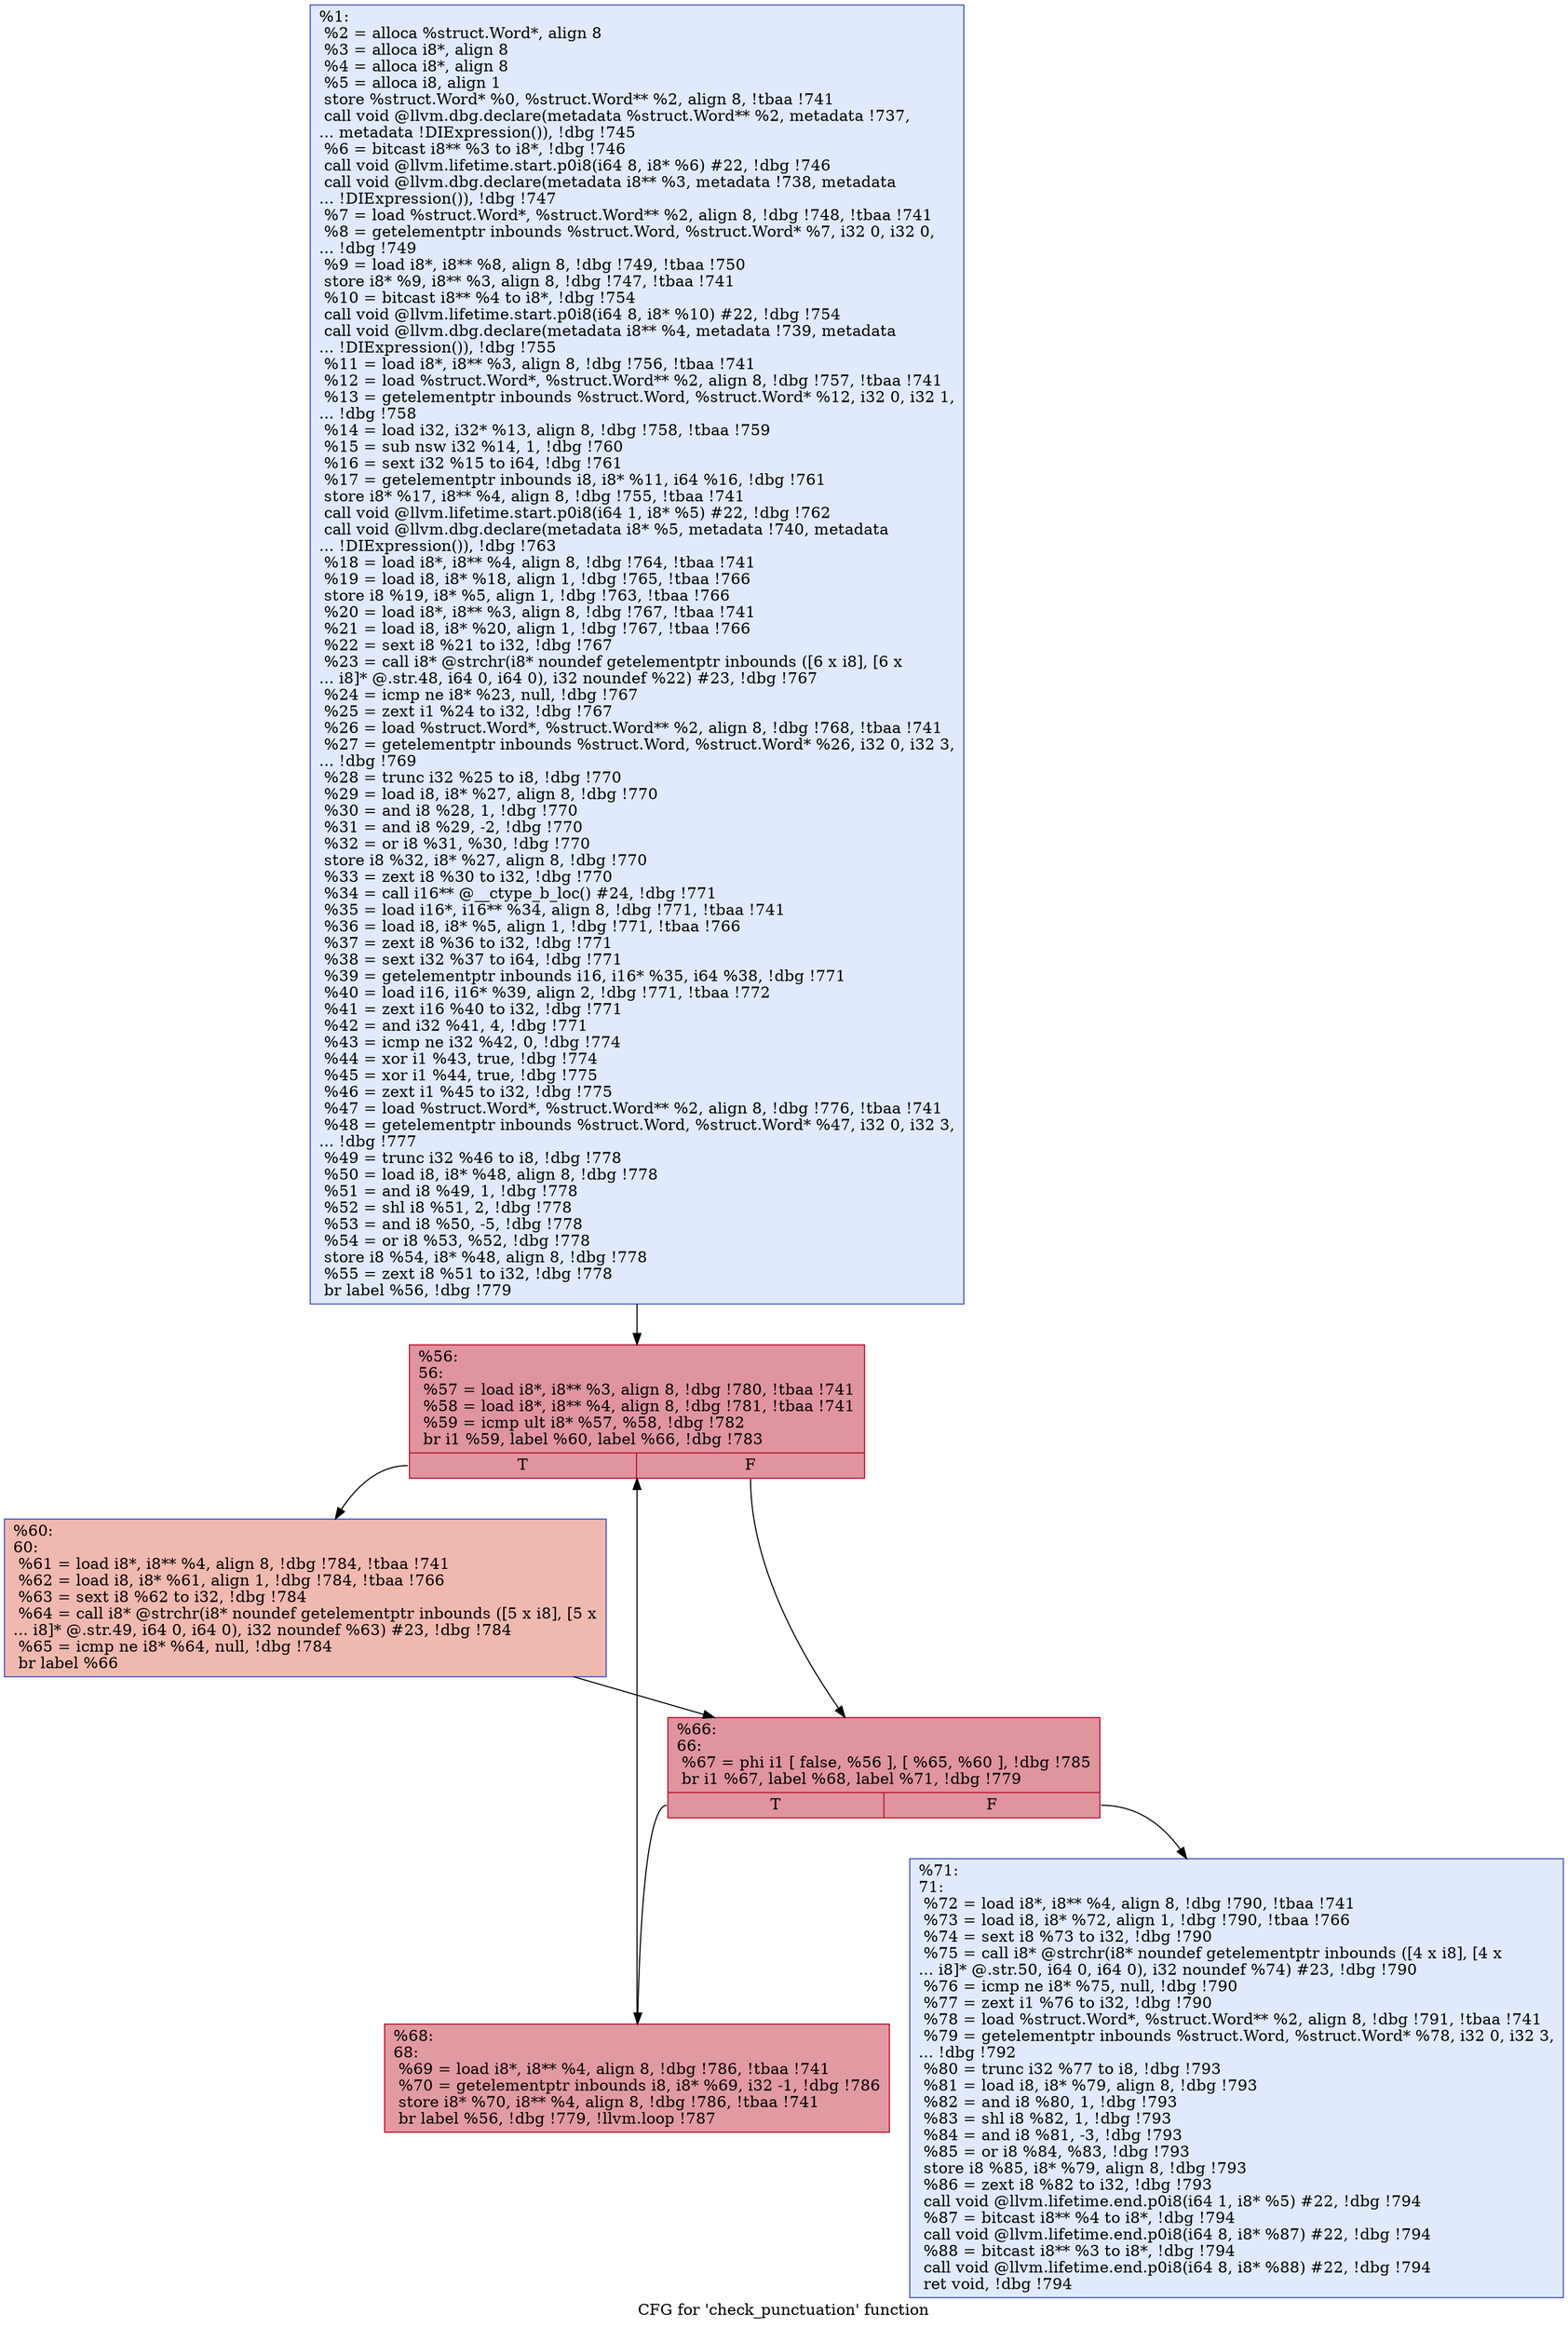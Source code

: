 digraph "CFG for 'check_punctuation' function" {
	label="CFG for 'check_punctuation' function";

	Node0xc96f80 [shape=record,color="#3d50c3ff", style=filled, fillcolor="#b9d0f970",label="{%1:\l  %2 = alloca %struct.Word*, align 8\l  %3 = alloca i8*, align 8\l  %4 = alloca i8*, align 8\l  %5 = alloca i8, align 1\l  store %struct.Word* %0, %struct.Word** %2, align 8, !tbaa !741\l  call void @llvm.dbg.declare(metadata %struct.Word** %2, metadata !737,\l... metadata !DIExpression()), !dbg !745\l  %6 = bitcast i8** %3 to i8*, !dbg !746\l  call void @llvm.lifetime.start.p0i8(i64 8, i8* %6) #22, !dbg !746\l  call void @llvm.dbg.declare(metadata i8** %3, metadata !738, metadata\l... !DIExpression()), !dbg !747\l  %7 = load %struct.Word*, %struct.Word** %2, align 8, !dbg !748, !tbaa !741\l  %8 = getelementptr inbounds %struct.Word, %struct.Word* %7, i32 0, i32 0,\l... !dbg !749\l  %9 = load i8*, i8** %8, align 8, !dbg !749, !tbaa !750\l  store i8* %9, i8** %3, align 8, !dbg !747, !tbaa !741\l  %10 = bitcast i8** %4 to i8*, !dbg !754\l  call void @llvm.lifetime.start.p0i8(i64 8, i8* %10) #22, !dbg !754\l  call void @llvm.dbg.declare(metadata i8** %4, metadata !739, metadata\l... !DIExpression()), !dbg !755\l  %11 = load i8*, i8** %3, align 8, !dbg !756, !tbaa !741\l  %12 = load %struct.Word*, %struct.Word** %2, align 8, !dbg !757, !tbaa !741\l  %13 = getelementptr inbounds %struct.Word, %struct.Word* %12, i32 0, i32 1,\l... !dbg !758\l  %14 = load i32, i32* %13, align 8, !dbg !758, !tbaa !759\l  %15 = sub nsw i32 %14, 1, !dbg !760\l  %16 = sext i32 %15 to i64, !dbg !761\l  %17 = getelementptr inbounds i8, i8* %11, i64 %16, !dbg !761\l  store i8* %17, i8** %4, align 8, !dbg !755, !tbaa !741\l  call void @llvm.lifetime.start.p0i8(i64 1, i8* %5) #22, !dbg !762\l  call void @llvm.dbg.declare(metadata i8* %5, metadata !740, metadata\l... !DIExpression()), !dbg !763\l  %18 = load i8*, i8** %4, align 8, !dbg !764, !tbaa !741\l  %19 = load i8, i8* %18, align 1, !dbg !765, !tbaa !766\l  store i8 %19, i8* %5, align 1, !dbg !763, !tbaa !766\l  %20 = load i8*, i8** %3, align 8, !dbg !767, !tbaa !741\l  %21 = load i8, i8* %20, align 1, !dbg !767, !tbaa !766\l  %22 = sext i8 %21 to i32, !dbg !767\l  %23 = call i8* @strchr(i8* noundef getelementptr inbounds ([6 x i8], [6 x\l... i8]* @.str.48, i64 0, i64 0), i32 noundef %22) #23, !dbg !767\l  %24 = icmp ne i8* %23, null, !dbg !767\l  %25 = zext i1 %24 to i32, !dbg !767\l  %26 = load %struct.Word*, %struct.Word** %2, align 8, !dbg !768, !tbaa !741\l  %27 = getelementptr inbounds %struct.Word, %struct.Word* %26, i32 0, i32 3,\l... !dbg !769\l  %28 = trunc i32 %25 to i8, !dbg !770\l  %29 = load i8, i8* %27, align 8, !dbg !770\l  %30 = and i8 %28, 1, !dbg !770\l  %31 = and i8 %29, -2, !dbg !770\l  %32 = or i8 %31, %30, !dbg !770\l  store i8 %32, i8* %27, align 8, !dbg !770\l  %33 = zext i8 %30 to i32, !dbg !770\l  %34 = call i16** @__ctype_b_loc() #24, !dbg !771\l  %35 = load i16*, i16** %34, align 8, !dbg !771, !tbaa !741\l  %36 = load i8, i8* %5, align 1, !dbg !771, !tbaa !766\l  %37 = zext i8 %36 to i32, !dbg !771\l  %38 = sext i32 %37 to i64, !dbg !771\l  %39 = getelementptr inbounds i16, i16* %35, i64 %38, !dbg !771\l  %40 = load i16, i16* %39, align 2, !dbg !771, !tbaa !772\l  %41 = zext i16 %40 to i32, !dbg !771\l  %42 = and i32 %41, 4, !dbg !771\l  %43 = icmp ne i32 %42, 0, !dbg !774\l  %44 = xor i1 %43, true, !dbg !774\l  %45 = xor i1 %44, true, !dbg !775\l  %46 = zext i1 %45 to i32, !dbg !775\l  %47 = load %struct.Word*, %struct.Word** %2, align 8, !dbg !776, !tbaa !741\l  %48 = getelementptr inbounds %struct.Word, %struct.Word* %47, i32 0, i32 3,\l... !dbg !777\l  %49 = trunc i32 %46 to i8, !dbg !778\l  %50 = load i8, i8* %48, align 8, !dbg !778\l  %51 = and i8 %49, 1, !dbg !778\l  %52 = shl i8 %51, 2, !dbg !778\l  %53 = and i8 %50, -5, !dbg !778\l  %54 = or i8 %53, %52, !dbg !778\l  store i8 %54, i8* %48, align 8, !dbg !778\l  %55 = zext i8 %51 to i32, !dbg !778\l  br label %56, !dbg !779\l}"];
	Node0xc96f80 -> Node0xc97010;
	Node0xc97010 [shape=record,color="#b70d28ff", style=filled, fillcolor="#b70d2870",label="{%56:\l56:                                               \l  %57 = load i8*, i8** %3, align 8, !dbg !780, !tbaa !741\l  %58 = load i8*, i8** %4, align 8, !dbg !781, !tbaa !741\l  %59 = icmp ult i8* %57, %58, !dbg !782\l  br i1 %59, label %60, label %66, !dbg !783\l|{<s0>T|<s1>F}}"];
	Node0xc97010:s0 -> Node0xc97060;
	Node0xc97010:s1 -> Node0xc970b0;
	Node0xc97060 [shape=record,color="#3d50c3ff", style=filled, fillcolor="#de614d70",label="{%60:\l60:                                               \l  %61 = load i8*, i8** %4, align 8, !dbg !784, !tbaa !741\l  %62 = load i8, i8* %61, align 1, !dbg !784, !tbaa !766\l  %63 = sext i8 %62 to i32, !dbg !784\l  %64 = call i8* @strchr(i8* noundef getelementptr inbounds ([5 x i8], [5 x\l... i8]* @.str.49, i64 0, i64 0), i32 noundef %63) #23, !dbg !784\l  %65 = icmp ne i8* %64, null, !dbg !784\l  br label %66\l}"];
	Node0xc97060 -> Node0xc970b0;
	Node0xc970b0 [shape=record,color="#b70d28ff", style=filled, fillcolor="#b70d2870",label="{%66:\l66:                                               \l  %67 = phi i1 [ false, %56 ], [ %65, %60 ], !dbg !785\l  br i1 %67, label %68, label %71, !dbg !779\l|{<s0>T|<s1>F}}"];
	Node0xc970b0:s0 -> Node0xc97100;
	Node0xc970b0:s1 -> Node0xc97150;
	Node0xc97100 [shape=record,color="#b70d28ff", style=filled, fillcolor="#bb1b2c70",label="{%68:\l68:                                               \l  %69 = load i8*, i8** %4, align 8, !dbg !786, !tbaa !741\l  %70 = getelementptr inbounds i8, i8* %69, i32 -1, !dbg !786\l  store i8* %70, i8** %4, align 8, !dbg !786, !tbaa !741\l  br label %56, !dbg !779, !llvm.loop !787\l}"];
	Node0xc97100 -> Node0xc97010;
	Node0xc97150 [shape=record,color="#3d50c3ff", style=filled, fillcolor="#b9d0f970",label="{%71:\l71:                                               \l  %72 = load i8*, i8** %4, align 8, !dbg !790, !tbaa !741\l  %73 = load i8, i8* %72, align 1, !dbg !790, !tbaa !766\l  %74 = sext i8 %73 to i32, !dbg !790\l  %75 = call i8* @strchr(i8* noundef getelementptr inbounds ([4 x i8], [4 x\l... i8]* @.str.50, i64 0, i64 0), i32 noundef %74) #23, !dbg !790\l  %76 = icmp ne i8* %75, null, !dbg !790\l  %77 = zext i1 %76 to i32, !dbg !790\l  %78 = load %struct.Word*, %struct.Word** %2, align 8, !dbg !791, !tbaa !741\l  %79 = getelementptr inbounds %struct.Word, %struct.Word* %78, i32 0, i32 3,\l... !dbg !792\l  %80 = trunc i32 %77 to i8, !dbg !793\l  %81 = load i8, i8* %79, align 8, !dbg !793\l  %82 = and i8 %80, 1, !dbg !793\l  %83 = shl i8 %82, 1, !dbg !793\l  %84 = and i8 %81, -3, !dbg !793\l  %85 = or i8 %84, %83, !dbg !793\l  store i8 %85, i8* %79, align 8, !dbg !793\l  %86 = zext i8 %82 to i32, !dbg !793\l  call void @llvm.lifetime.end.p0i8(i64 1, i8* %5) #22, !dbg !794\l  %87 = bitcast i8** %4 to i8*, !dbg !794\l  call void @llvm.lifetime.end.p0i8(i64 8, i8* %87) #22, !dbg !794\l  %88 = bitcast i8** %3 to i8*, !dbg !794\l  call void @llvm.lifetime.end.p0i8(i64 8, i8* %88) #22, !dbg !794\l  ret void, !dbg !794\l}"];
}
